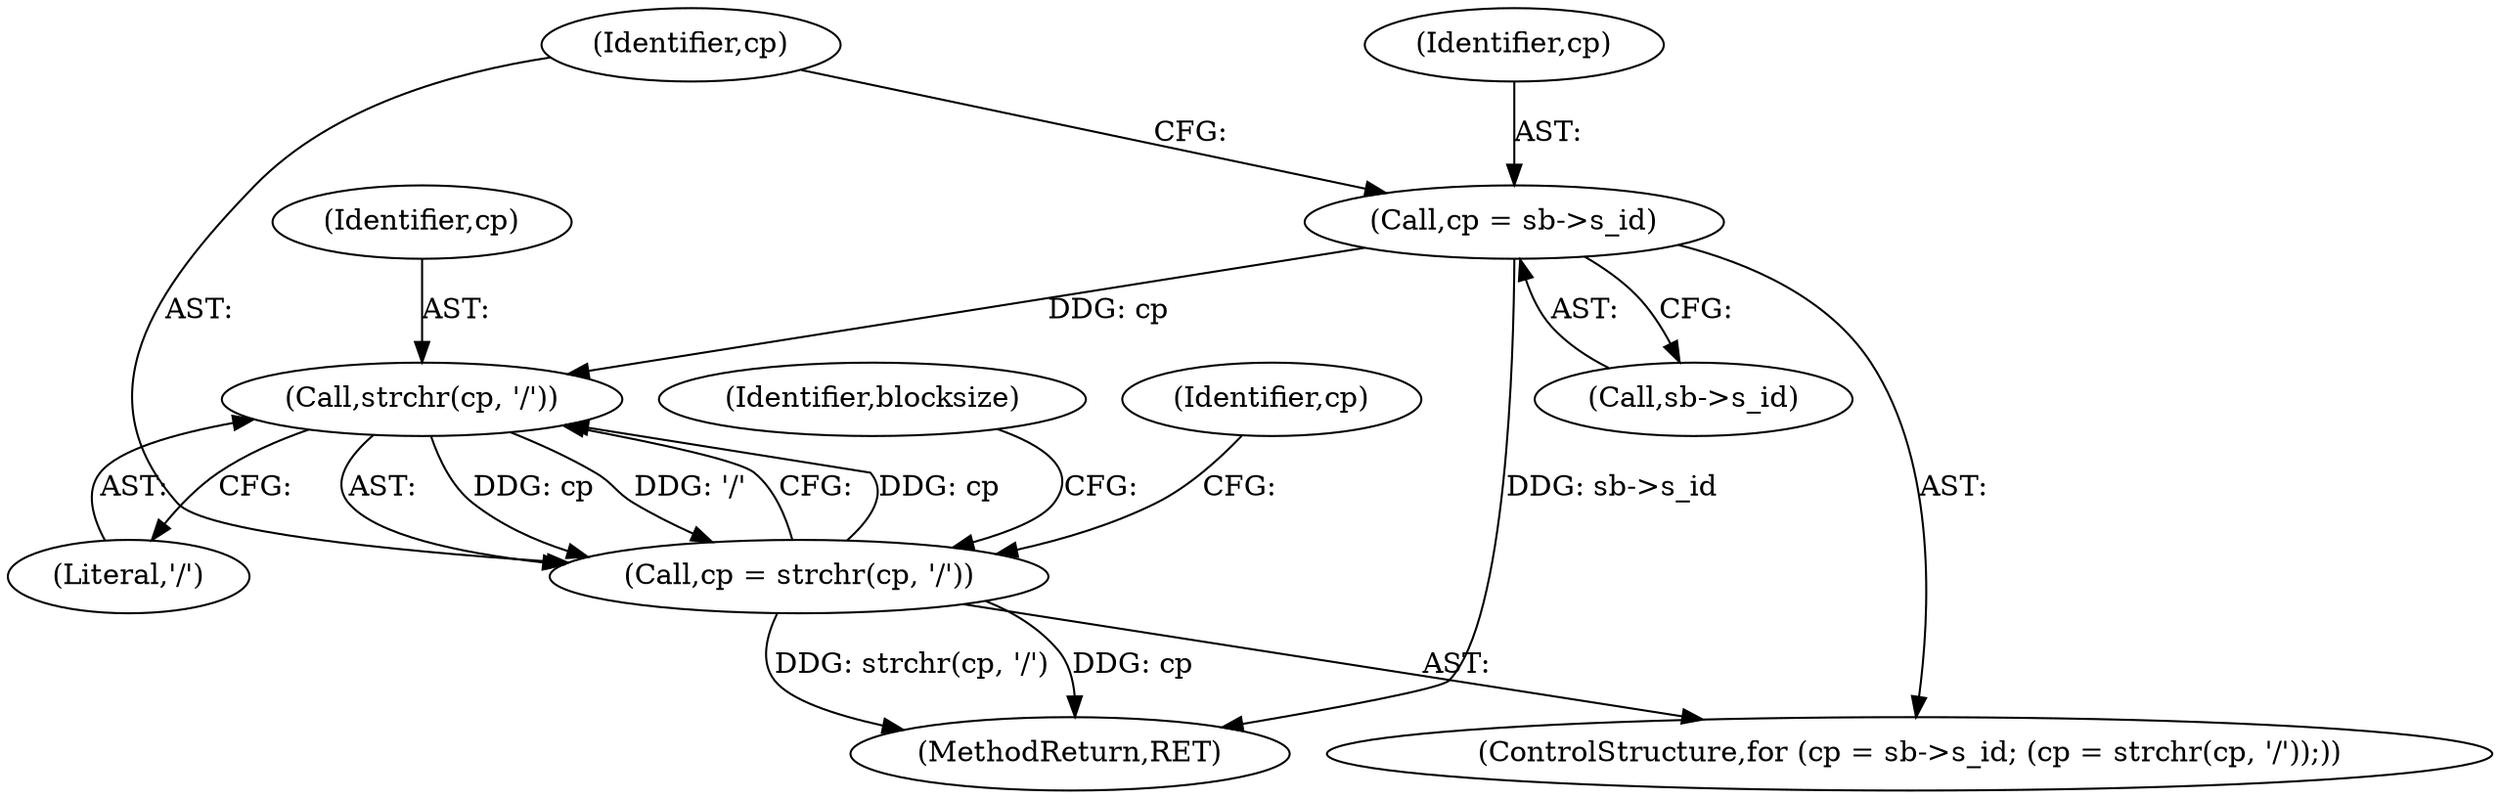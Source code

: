 digraph "0_linux_744692dc059845b2a3022119871846e74d4f6e11_16@pointer" {
"1000240" [label="(Call,cp = sb->s_id)"];
"1000247" [label="(Call,strchr(cp, '/'))"];
"1000245" [label="(Call,cp = strchr(cp, '/'))"];
"1000242" [label="(Call,sb->s_id)"];
"1000241" [label="(Identifier,cp)"];
"1000245" [label="(Call,cp = strchr(cp, '/'))"];
"1000255" [label="(Identifier,blocksize)"];
"1000252" [label="(Identifier,cp)"];
"1000240" [label="(Call,cp = sb->s_id)"];
"1000246" [label="(Identifier,cp)"];
"1000249" [label="(Literal,'/')"];
"1000248" [label="(Identifier,cp)"];
"1000239" [label="(ControlStructure,for (cp = sb->s_id; (cp = strchr(cp, '/'));))"];
"1002129" [label="(MethodReturn,RET)"];
"1000247" [label="(Call,strchr(cp, '/'))"];
"1000240" -> "1000239"  [label="AST: "];
"1000240" -> "1000242"  [label="CFG: "];
"1000241" -> "1000240"  [label="AST: "];
"1000242" -> "1000240"  [label="AST: "];
"1000246" -> "1000240"  [label="CFG: "];
"1000240" -> "1002129"  [label="DDG: sb->s_id"];
"1000240" -> "1000247"  [label="DDG: cp"];
"1000247" -> "1000245"  [label="AST: "];
"1000247" -> "1000249"  [label="CFG: "];
"1000248" -> "1000247"  [label="AST: "];
"1000249" -> "1000247"  [label="AST: "];
"1000245" -> "1000247"  [label="CFG: "];
"1000247" -> "1000245"  [label="DDG: cp"];
"1000247" -> "1000245"  [label="DDG: '/'"];
"1000245" -> "1000247"  [label="DDG: cp"];
"1000245" -> "1000239"  [label="AST: "];
"1000246" -> "1000245"  [label="AST: "];
"1000252" -> "1000245"  [label="CFG: "];
"1000255" -> "1000245"  [label="CFG: "];
"1000245" -> "1002129"  [label="DDG: cp"];
"1000245" -> "1002129"  [label="DDG: strchr(cp, '/')"];
}
